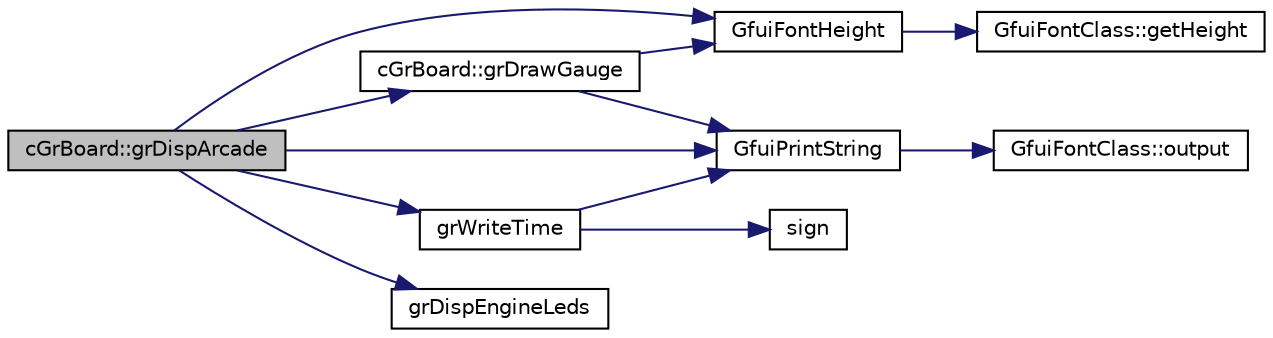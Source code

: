 digraph "cGrBoard::grDispArcade"
{
  edge [fontname="Helvetica",fontsize="10",labelfontname="Helvetica",labelfontsize="10"];
  node [fontname="Helvetica",fontsize="10",shape=record];
  rankdir="LR";
  Node1 [label="cGrBoard::grDispArcade",height=0.2,width=0.4,color="black", fillcolor="grey75", style="filled", fontcolor="black"];
  Node1 -> Node2 [color="midnightblue",fontsize="10",style="solid",fontname="Helvetica"];
  Node2 [label="GfuiFontHeight",height=0.2,width=0.4,color="black", fillcolor="white", style="filled",URL="$guiobject_8cpp.html#a16c9a8131f2fa3e3ccabac1965c8666a"];
  Node2 -> Node3 [color="midnightblue",fontsize="10",style="solid",fontname="Helvetica"];
  Node3 [label="GfuiFontClass::getHeight",height=0.2,width=0.4,color="black", fillcolor="white", style="filled",URL="$class_gfui_font_class.html#af7a8622b16d9d8321fa6bcf5a23352a9"];
  Node1 -> Node4 [color="midnightblue",fontsize="10",style="solid",fontname="Helvetica"];
  Node4 [label="GfuiPrintString",height=0.2,width=0.4,color="black", fillcolor="white", style="filled",URL="$guiobject_8cpp.html#ab226e79d87e26e9dca9107ab57056d4b"];
  Node4 -> Node5 [color="midnightblue",fontsize="10",style="solid",fontname="Helvetica"];
  Node5 [label="GfuiFontClass::output",height=0.2,width=0.4,color="black", fillcolor="white", style="filled",URL="$class_gfui_font_class.html#a91ad2c90518edd347ebed44797b39b11"];
  Node1 -> Node6 [color="midnightblue",fontsize="10",style="solid",fontname="Helvetica"];
  Node6 [label="grWriteTime",height=0.2,width=0.4,color="black", fillcolor="white", style="filled",URL="$grutil_8cpp.html#a986ca3c6164c1e2cbb9f9041aba7afd0"];
  Node6 -> Node7 [color="midnightblue",fontsize="10",style="solid",fontname="Helvetica"];
  Node7 [label="sign",height=0.2,width=0.4,color="black", fillcolor="white", style="filled",URL="$_math_functions_8h.html#a96c13b7e2b0a7c169ee21ca9d5597a2d"];
  Node6 -> Node4 [color="midnightblue",fontsize="10",style="solid",fontname="Helvetica"];
  Node1 -> Node8 [color="midnightblue",fontsize="10",style="solid",fontname="Helvetica"];
  Node8 [label="cGrBoard::grDrawGauge",height=0.2,width=0.4,color="black", fillcolor="white", style="filled",URL="$classc_gr_board.html#a803c33e9dbfb6d232c2cbaae023456ce"];
  Node8 -> Node4 [color="midnightblue",fontsize="10",style="solid",fontname="Helvetica"];
  Node8 -> Node2 [color="midnightblue",fontsize="10",style="solid",fontname="Helvetica"];
  Node1 -> Node9 [color="midnightblue",fontsize="10",style="solid",fontname="Helvetica"];
  Node9 [label="grDispEngineLeds",height=0.2,width=0.4,color="black", fillcolor="white", style="filled",URL="$grboard_8cpp.html#abc2e5c338a277991a1ff68f2601ea86d"];
}
